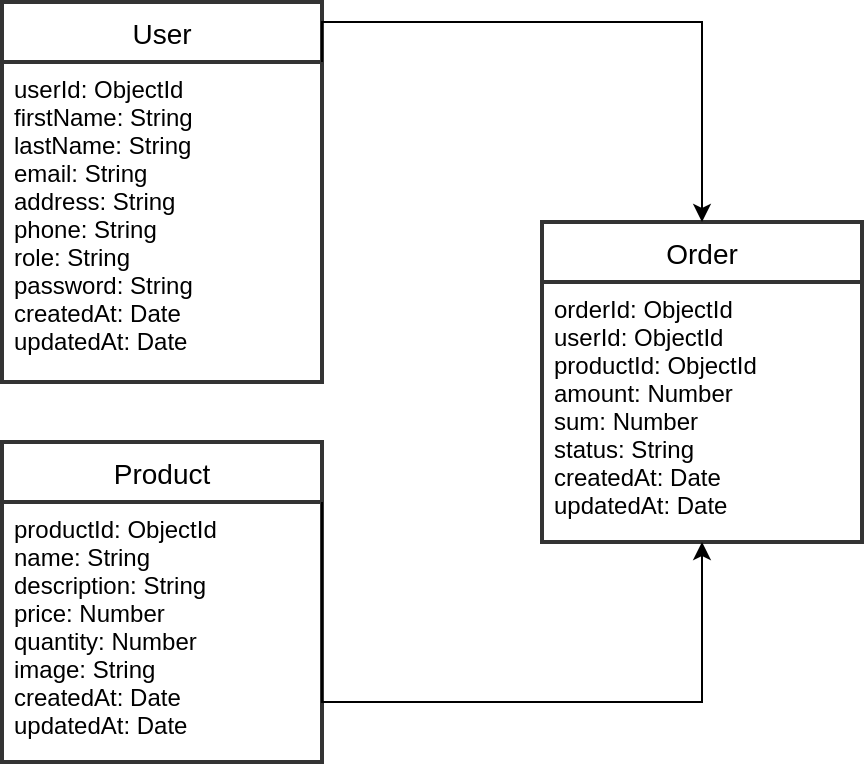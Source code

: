 <mxfile version="18.0.1" type="device"><diagram id="uMrzi5LCpzKhxDYXKlzX" name="Page-1"><mxGraphModel dx="1185" dy="771" grid="1" gridSize="10" guides="1" tooltips="1" connect="1" arrows="1" fold="1" page="1" pageScale="1" pageWidth="827" pageHeight="1169" math="0" shadow="0"><root><mxCell id="0"/><mxCell id="1" parent="0"/><mxCell id="11YwbLFzU8OK_7AQaoxu-30" value="User" style="swimlane;childLayout=stackLayout;horizontal=1;startSize=30;horizontalStack=0;rounded=0;fontSize=14;fontStyle=0;strokeWidth=2;resizeParent=0;resizeLast=1;shadow=0;dashed=0;align=center;swimlaneLine=1;strokeColor=#333;" parent="1" vertex="1"><mxGeometry x="40" y="30" width="160" height="190" as="geometry"/></mxCell><mxCell id="11YwbLFzU8OK_7AQaoxu-31" value="userId: ObjectId&#10;firstName: String&#10;lastName: String&#10;email: String&#10;address: String&#10;phone: String&#10;role: String&#10;password: String&#10;createdAt: Date&#10;updatedAt: Date" style="align=left;strokeColor=none;fillColor=none;spacingLeft=4;fontSize=12;verticalAlign=top;resizable=0;rotatable=0;part=1;" parent="11YwbLFzU8OK_7AQaoxu-30" vertex="1"><mxGeometry y="30" width="160" height="160" as="geometry"/></mxCell><mxCell id="11YwbLFzU8OK_7AQaoxu-34" value="Product" style="swimlane;childLayout=stackLayout;horizontal=1;startSize=30;horizontalStack=0;rounded=0;fontSize=14;fontStyle=0;strokeWidth=2;resizeParent=0;resizeLast=1;shadow=0;dashed=0;align=center;strokeColor=#333;" parent="1" vertex="1"><mxGeometry x="40" y="250" width="160" height="160" as="geometry"/></mxCell><mxCell id="11YwbLFzU8OK_7AQaoxu-35" value="productId: ObjectId&#10;name: String&#10;description: String&#10;price: Number&#10;quantity: Number&#10;image: String&#10;createdAt: Date&#10;updatedAt: Date" style="align=left;strokeColor=none;fillColor=none;spacingLeft=4;fontSize=12;verticalAlign=top;resizable=0;rotatable=0;part=1;" parent="11YwbLFzU8OK_7AQaoxu-34" vertex="1"><mxGeometry y="30" width="160" height="130" as="geometry"/></mxCell><mxCell id="11YwbLFzU8OK_7AQaoxu-36" value="Order" style="swimlane;childLayout=stackLayout;horizontal=1;startSize=30;horizontalStack=0;rounded=0;fontSize=14;fontStyle=0;strokeWidth=2;resizeParent=0;resizeLast=1;shadow=0;dashed=0;align=center;strokeColor=#333;" parent="1" vertex="1"><mxGeometry x="310" y="140" width="160" height="160" as="geometry"/></mxCell><mxCell id="11YwbLFzU8OK_7AQaoxu-37" value="orderId: ObjectId&#10;userId: ObjectId&#10;productId: ObjectId&#10;amount: Number&#10;sum: Number&#10;status: String&#10;createdAt: Date&#10;updatedAt: Date" style="align=left;strokeColor=none;fillColor=none;spacingLeft=4;fontSize=12;verticalAlign=top;resizable=0;rotatable=0;part=1;" parent="11YwbLFzU8OK_7AQaoxu-36" vertex="1"><mxGeometry y="30" width="160" height="130" as="geometry"/></mxCell><mxCell id="11YwbLFzU8OK_7AQaoxu-58" style="edgeStyle=orthogonalEdgeStyle;rounded=0;orthogonalLoop=1;jettySize=auto;html=1;entryX=0.5;entryY=1;entryDx=0;entryDy=0;exitX=1;exitY=0;exitDx=0;exitDy=0;" parent="1" source="11YwbLFzU8OK_7AQaoxu-35" target="11YwbLFzU8OK_7AQaoxu-37" edge="1"><mxGeometry relative="1" as="geometry"><Array as="points"><mxPoint x="200" y="380"/><mxPoint x="390" y="380"/></Array></mxGeometry></mxCell><mxCell id="RTil7qmfTI_n19DA7QbS-1" style="edgeStyle=orthogonalEdgeStyle;rounded=0;orthogonalLoop=1;jettySize=auto;html=1;entryX=0.5;entryY=0;entryDx=0;entryDy=0;exitX=1;exitY=0;exitDx=0;exitDy=0;" edge="1" parent="1" source="11YwbLFzU8OK_7AQaoxu-31" target="11YwbLFzU8OK_7AQaoxu-36"><mxGeometry relative="1" as="geometry"/></mxCell></root></mxGraphModel></diagram></mxfile>